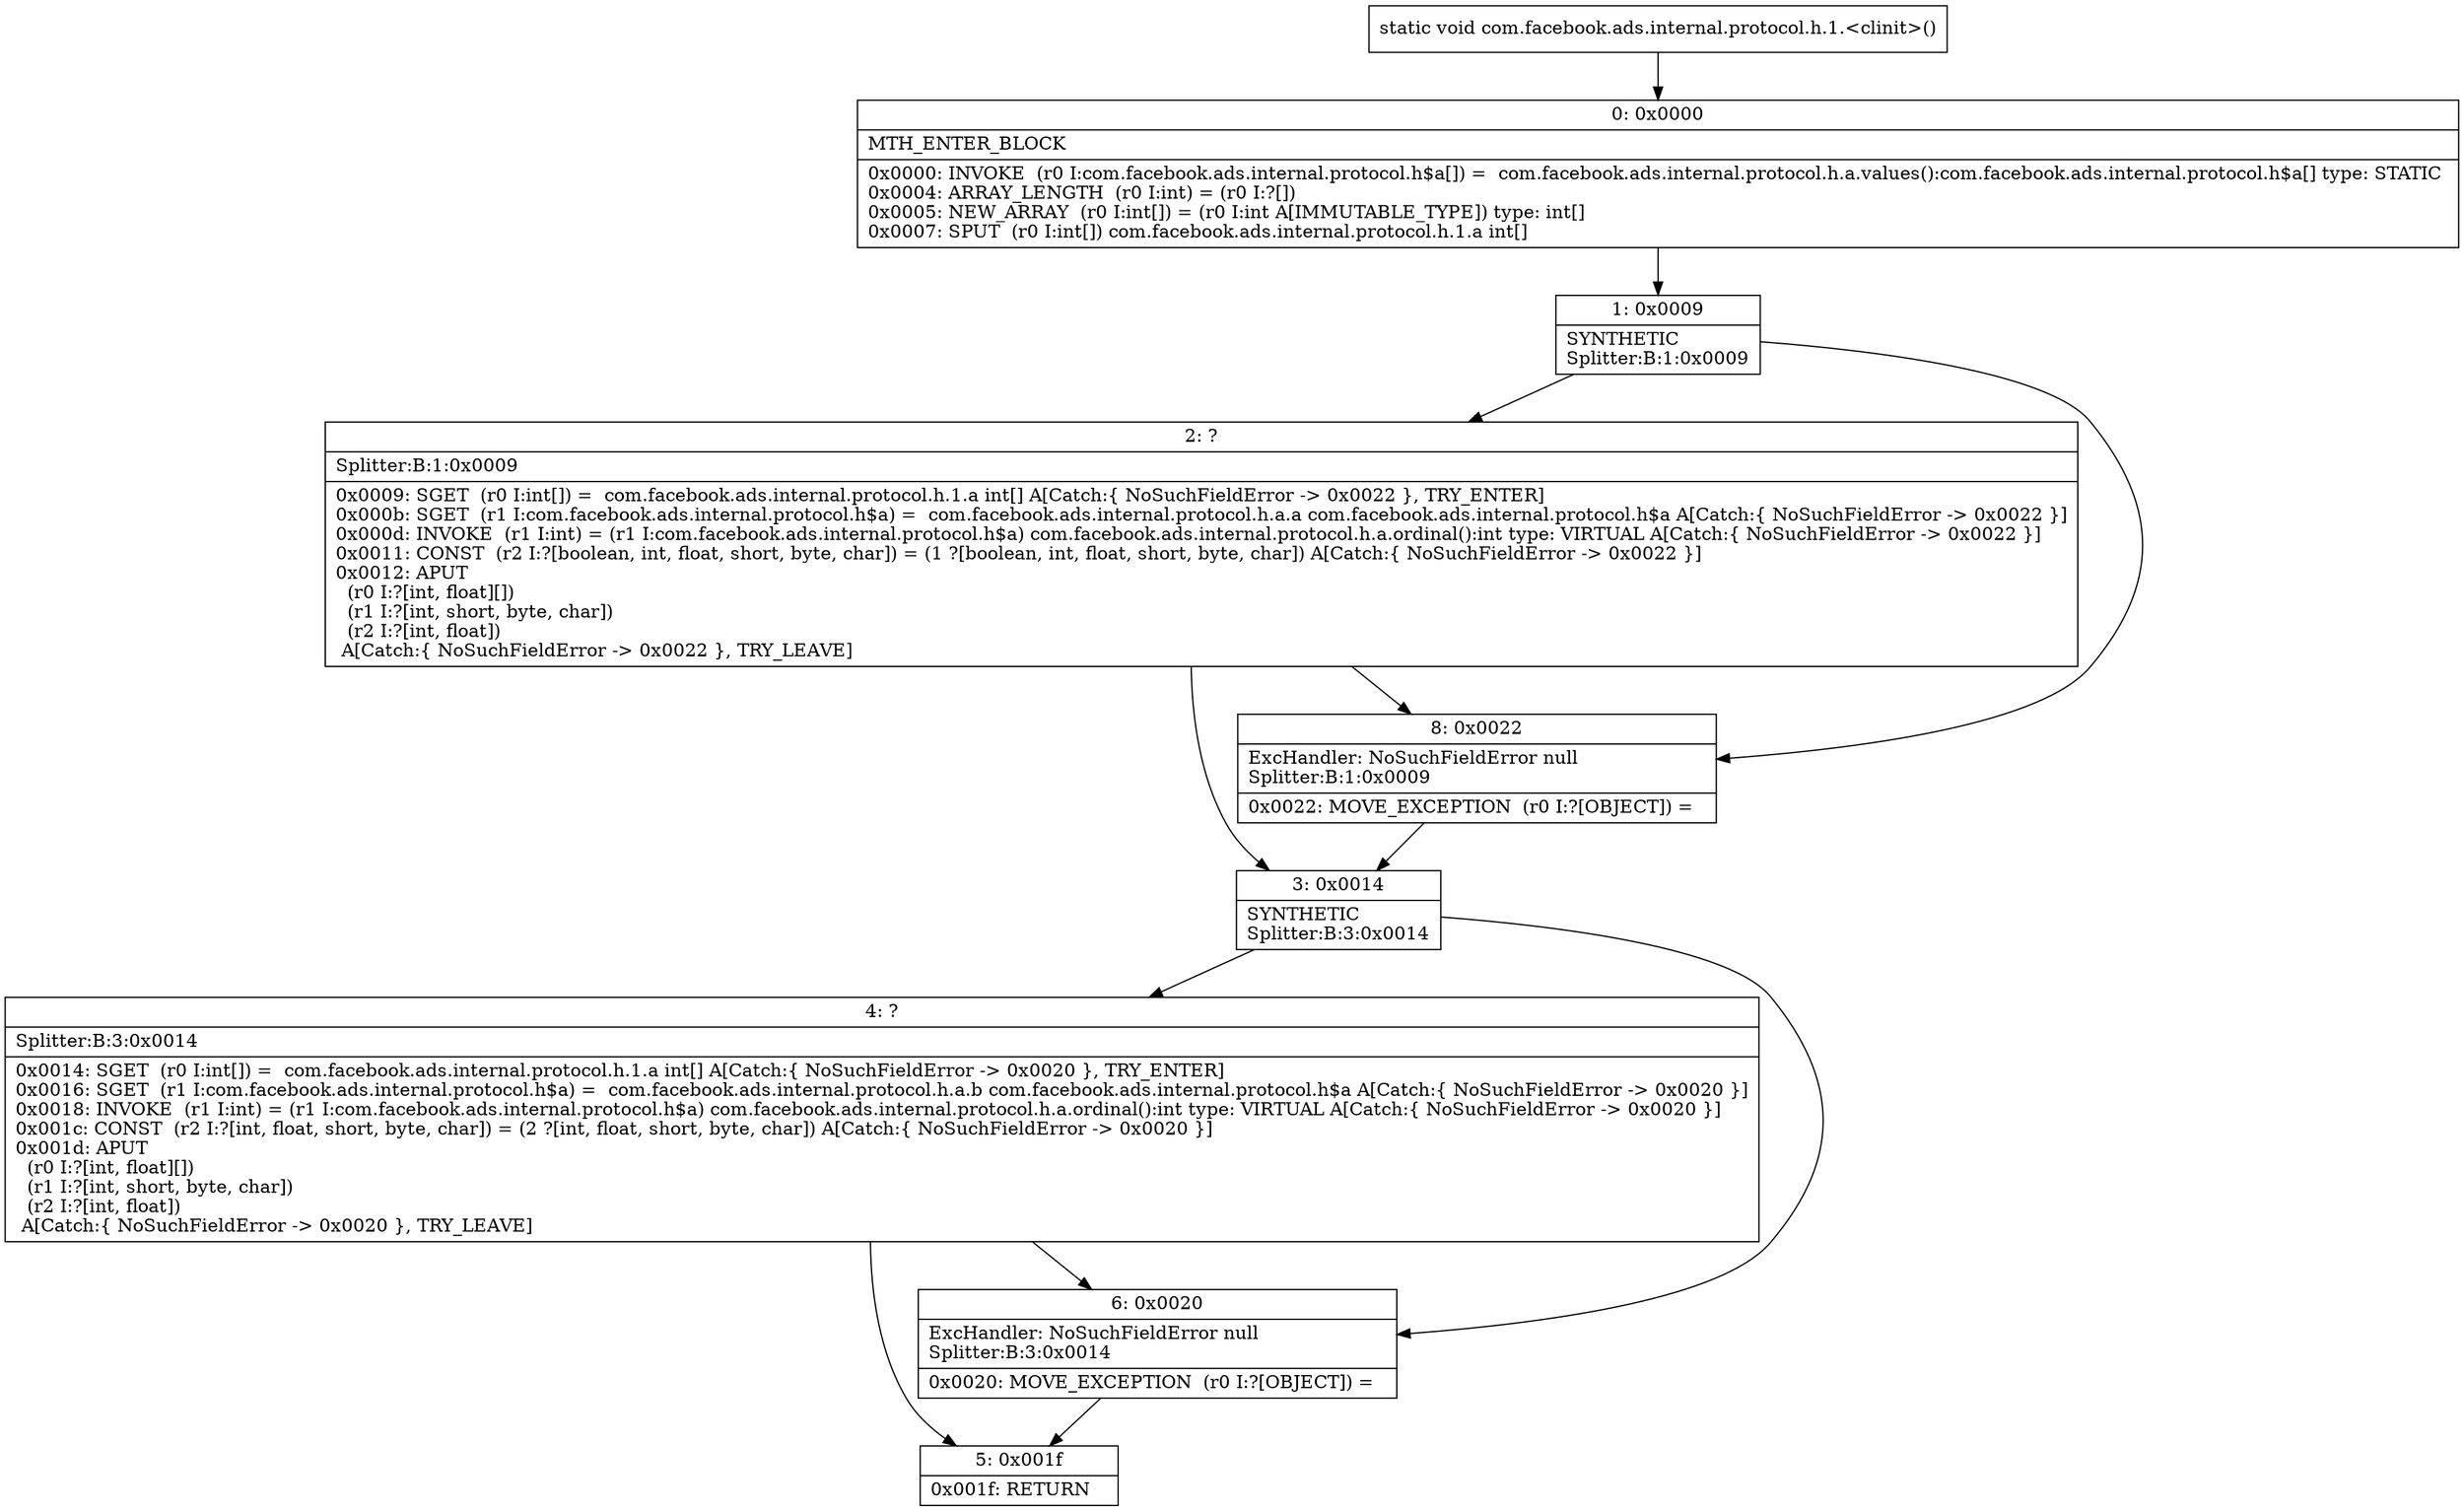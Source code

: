 digraph "CFG forcom.facebook.ads.internal.protocol.h.1.\<clinit\>()V" {
Node_0 [shape=record,label="{0\:\ 0x0000|MTH_ENTER_BLOCK\l|0x0000: INVOKE  (r0 I:com.facebook.ads.internal.protocol.h$a[]) =  com.facebook.ads.internal.protocol.h.a.values():com.facebook.ads.internal.protocol.h$a[] type: STATIC \l0x0004: ARRAY_LENGTH  (r0 I:int) = (r0 I:?[]) \l0x0005: NEW_ARRAY  (r0 I:int[]) = (r0 I:int A[IMMUTABLE_TYPE]) type: int[] \l0x0007: SPUT  (r0 I:int[]) com.facebook.ads.internal.protocol.h.1.a int[] \l}"];
Node_1 [shape=record,label="{1\:\ 0x0009|SYNTHETIC\lSplitter:B:1:0x0009\l}"];
Node_2 [shape=record,label="{2\:\ ?|Splitter:B:1:0x0009\l|0x0009: SGET  (r0 I:int[]) =  com.facebook.ads.internal.protocol.h.1.a int[] A[Catch:\{ NoSuchFieldError \-\> 0x0022 \}, TRY_ENTER]\l0x000b: SGET  (r1 I:com.facebook.ads.internal.protocol.h$a) =  com.facebook.ads.internal.protocol.h.a.a com.facebook.ads.internal.protocol.h$a A[Catch:\{ NoSuchFieldError \-\> 0x0022 \}]\l0x000d: INVOKE  (r1 I:int) = (r1 I:com.facebook.ads.internal.protocol.h$a) com.facebook.ads.internal.protocol.h.a.ordinal():int type: VIRTUAL A[Catch:\{ NoSuchFieldError \-\> 0x0022 \}]\l0x0011: CONST  (r2 I:?[boolean, int, float, short, byte, char]) = (1 ?[boolean, int, float, short, byte, char]) A[Catch:\{ NoSuchFieldError \-\> 0x0022 \}]\l0x0012: APUT  \l  (r0 I:?[int, float][])\l  (r1 I:?[int, short, byte, char])\l  (r2 I:?[int, float])\l A[Catch:\{ NoSuchFieldError \-\> 0x0022 \}, TRY_LEAVE]\l}"];
Node_3 [shape=record,label="{3\:\ 0x0014|SYNTHETIC\lSplitter:B:3:0x0014\l}"];
Node_4 [shape=record,label="{4\:\ ?|Splitter:B:3:0x0014\l|0x0014: SGET  (r0 I:int[]) =  com.facebook.ads.internal.protocol.h.1.a int[] A[Catch:\{ NoSuchFieldError \-\> 0x0020 \}, TRY_ENTER]\l0x0016: SGET  (r1 I:com.facebook.ads.internal.protocol.h$a) =  com.facebook.ads.internal.protocol.h.a.b com.facebook.ads.internal.protocol.h$a A[Catch:\{ NoSuchFieldError \-\> 0x0020 \}]\l0x0018: INVOKE  (r1 I:int) = (r1 I:com.facebook.ads.internal.protocol.h$a) com.facebook.ads.internal.protocol.h.a.ordinal():int type: VIRTUAL A[Catch:\{ NoSuchFieldError \-\> 0x0020 \}]\l0x001c: CONST  (r2 I:?[int, float, short, byte, char]) = (2 ?[int, float, short, byte, char]) A[Catch:\{ NoSuchFieldError \-\> 0x0020 \}]\l0x001d: APUT  \l  (r0 I:?[int, float][])\l  (r1 I:?[int, short, byte, char])\l  (r2 I:?[int, float])\l A[Catch:\{ NoSuchFieldError \-\> 0x0020 \}, TRY_LEAVE]\l}"];
Node_5 [shape=record,label="{5\:\ 0x001f|0x001f: RETURN   \l}"];
Node_6 [shape=record,label="{6\:\ 0x0020|ExcHandler: NoSuchFieldError null\lSplitter:B:3:0x0014\l|0x0020: MOVE_EXCEPTION  (r0 I:?[OBJECT]) =  \l}"];
Node_8 [shape=record,label="{8\:\ 0x0022|ExcHandler: NoSuchFieldError null\lSplitter:B:1:0x0009\l|0x0022: MOVE_EXCEPTION  (r0 I:?[OBJECT]) =  \l}"];
MethodNode[shape=record,label="{static void com.facebook.ads.internal.protocol.h.1.\<clinit\>() }"];
MethodNode -> Node_0;
Node_0 -> Node_1;
Node_1 -> Node_2;
Node_1 -> Node_8;
Node_2 -> Node_3;
Node_2 -> Node_8;
Node_3 -> Node_4;
Node_3 -> Node_6;
Node_4 -> Node_5;
Node_4 -> Node_6;
Node_6 -> Node_5;
Node_8 -> Node_3;
}

